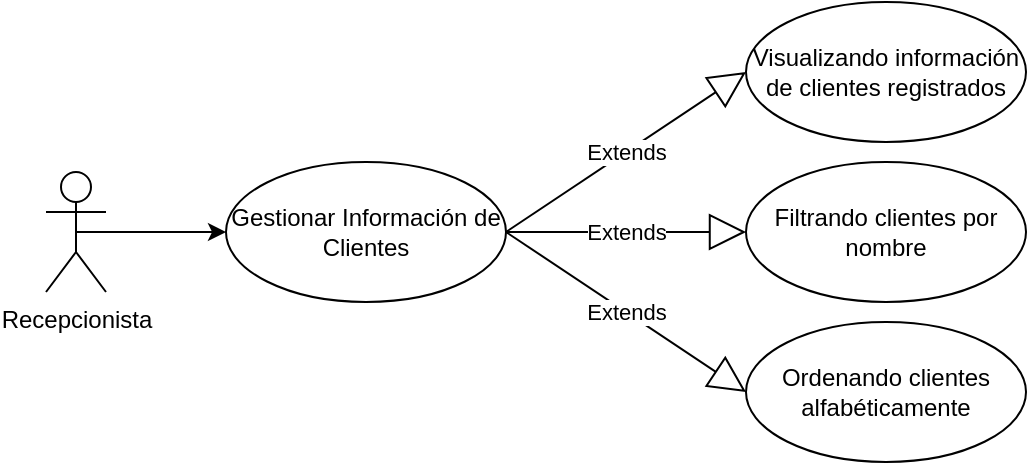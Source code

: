 <mxfile version="26.2.14">
  <diagram name="Página-1" id="ZfuYBb1uDBB9Q9XqHdRm">
    <mxGraphModel grid="1" page="1" gridSize="10" guides="1" tooltips="1" connect="1" arrows="1" fold="1" pageScale="1" pageWidth="827" pageHeight="1169" math="0" shadow="0">
      <root>
        <mxCell id="0" />
        <mxCell id="1" parent="0" />
        <mxCell id="eItMcRQOy93z-XrXtDuB-1" style="edgeStyle=orthogonalEdgeStyle;rounded=0;orthogonalLoop=1;jettySize=auto;html=1;exitX=0.5;exitY=0.5;exitDx=0;exitDy=0;exitPerimeter=0;entryX=0;entryY=0.5;entryDx=0;entryDy=0;" edge="1" parent="1" source="eItMcRQOy93z-XrXtDuB-2" target="eItMcRQOy93z-XrXtDuB-3">
          <mxGeometry relative="1" as="geometry" />
        </mxCell>
        <mxCell id="eItMcRQOy93z-XrXtDuB-2" value="Recepcionista" style="shape=umlActor;verticalLabelPosition=bottom;verticalAlign=top;html=1;" vertex="1" parent="1">
          <mxGeometry x="70" y="445" width="30" height="60" as="geometry" />
        </mxCell>
        <mxCell id="eItMcRQOy93z-XrXtDuB-3" value="Gestionar Información de Clientes" style="ellipse;whiteSpace=wrap;html=1;" vertex="1" parent="1">
          <mxGeometry x="160" y="440" width="140" height="70" as="geometry" />
        </mxCell>
        <mxCell id="eItMcRQOy93z-XrXtDuB-4" value="Visualizando información de clientes registrados" style="ellipse;whiteSpace=wrap;html=1;" vertex="1" parent="1">
          <mxGeometry x="420" y="360" width="140" height="70" as="geometry" />
        </mxCell>
        <mxCell id="eItMcRQOy93z-XrXtDuB-5" value="Filtrando clientes por nombre" style="ellipse;whiteSpace=wrap;html=1;" vertex="1" parent="1">
          <mxGeometry x="420" y="440" width="140" height="70" as="geometry" />
        </mxCell>
        <mxCell id="eItMcRQOy93z-XrXtDuB-6" value="Ordenando clientes alfabéticamente" style="ellipse;whiteSpace=wrap;html=1;" vertex="1" parent="1">
          <mxGeometry x="420" y="520" width="140" height="70" as="geometry" />
        </mxCell>
        <mxCell id="eItMcRQOy93z-XrXtDuB-11" value="Extends" style="endArrow=block;endSize=16;endFill=0;html=1;rounded=0;exitX=1;exitY=0.5;exitDx=0;exitDy=0;entryX=0;entryY=0.5;entryDx=0;entryDy=0;" edge="1" parent="1" source="eItMcRQOy93z-XrXtDuB-3" target="eItMcRQOy93z-XrXtDuB-4">
          <mxGeometry width="160" relative="1" as="geometry">
            <mxPoint x="330" y="590" as="sourcePoint" />
            <mxPoint x="490" y="590" as="targetPoint" />
          </mxGeometry>
        </mxCell>
        <mxCell id="eItMcRQOy93z-XrXtDuB-16" value="Extends" style="endArrow=block;endSize=16;endFill=0;html=1;rounded=0;exitX=1;exitY=0.5;exitDx=0;exitDy=0;entryX=0;entryY=0.5;entryDx=0;entryDy=0;" edge="1" parent="1" source="eItMcRQOy93z-XrXtDuB-3" target="eItMcRQOy93z-XrXtDuB-6">
          <mxGeometry width="160" relative="1" as="geometry">
            <mxPoint x="160" y="170" as="sourcePoint" />
            <mxPoint x="320" y="170" as="targetPoint" />
          </mxGeometry>
        </mxCell>
        <mxCell id="eItMcRQOy93z-XrXtDuB-17" value="Extends" style="endArrow=block;endSize=16;endFill=0;html=1;rounded=0;exitX=1;exitY=0.5;exitDx=0;exitDy=0;entryX=0;entryY=0.5;entryDx=0;entryDy=0;" edge="1" parent="1" source="eItMcRQOy93z-XrXtDuB-3" target="eItMcRQOy93z-XrXtDuB-5">
          <mxGeometry width="160" relative="1" as="geometry">
            <mxPoint x="170" y="200" as="sourcePoint" />
            <mxPoint x="330" y="200" as="targetPoint" />
          </mxGeometry>
        </mxCell>
      </root>
    </mxGraphModel>
  </diagram>
</mxfile>
